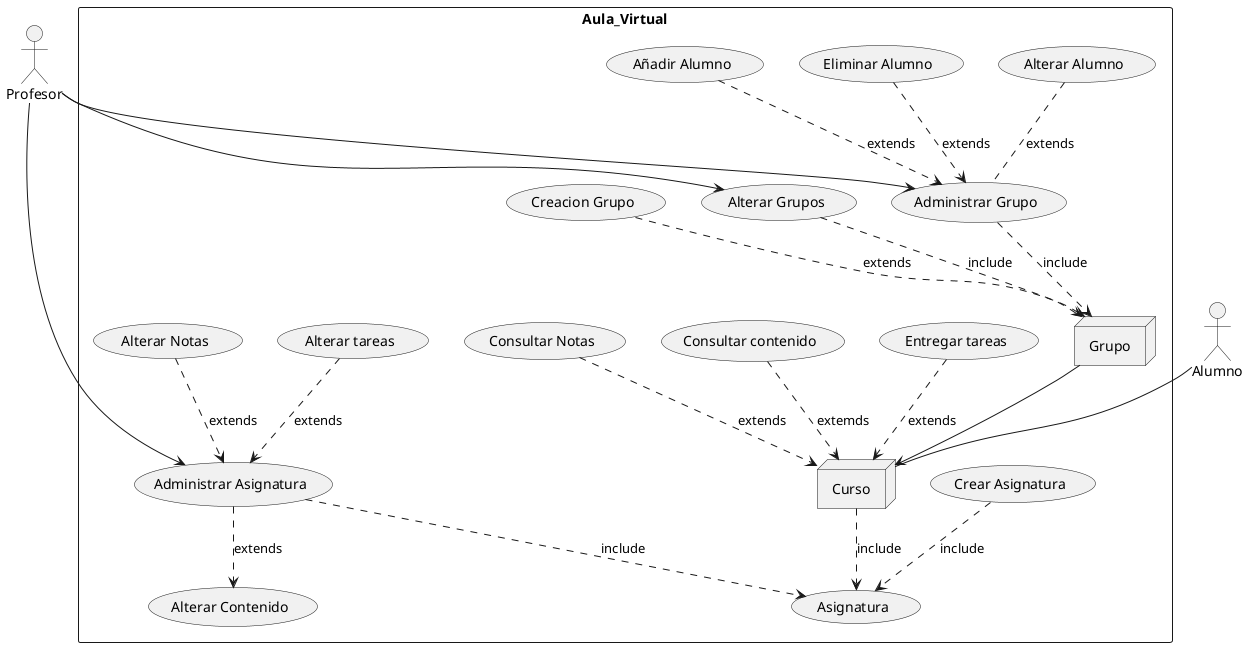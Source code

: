 @startuml ejercicio 2

skinparam packageStyle rectangle


actor Profesor

actor Alumno

rectangle Aula_Virtual{
    node Grupo
    node Curso

    Profesor --> (Administrar Grupo)
    Profesor --> (Administrar Asignatura)
    

    (Crear Asignatura) ..> (Asignatura) : include
    (Administrar Asignatura) ..> (Asignatura) : include
    (Administrar Asignatura) ..> (Alterar Contenido) : extends
    (Alterar tareas) ..> (Administrar Asignatura) : extends
    (Alterar Notas) ..> (Administrar Asignatura) : extends
    
    Profesor --> (Alterar Grupos)
    (Grupo) --> (Curso) 
    (Alterar Grupos) ..> (Grupo) : include
    (Administrar Grupo) ..> (Grupo) : include
    (Creacion Grupo) ..> (Grupo) : extends
    
    Alumno -- (Curso)
    (Alterar Alumno) .. (Administrar Grupo) : extends
    (Eliminar Alumno) ..> (Administrar Grupo) : extends
    (Añadir Alumno) ..> (Administrar Grupo) : extends
    
    (Curso) ..> (Asignatura) : include
    (Entregar tareas) ..> (Curso) : extends
    (Consultar contenido) ..> (Curso) : extemds
    (Consultar Notas) ..> (Curso) : extends
}
@enduml
